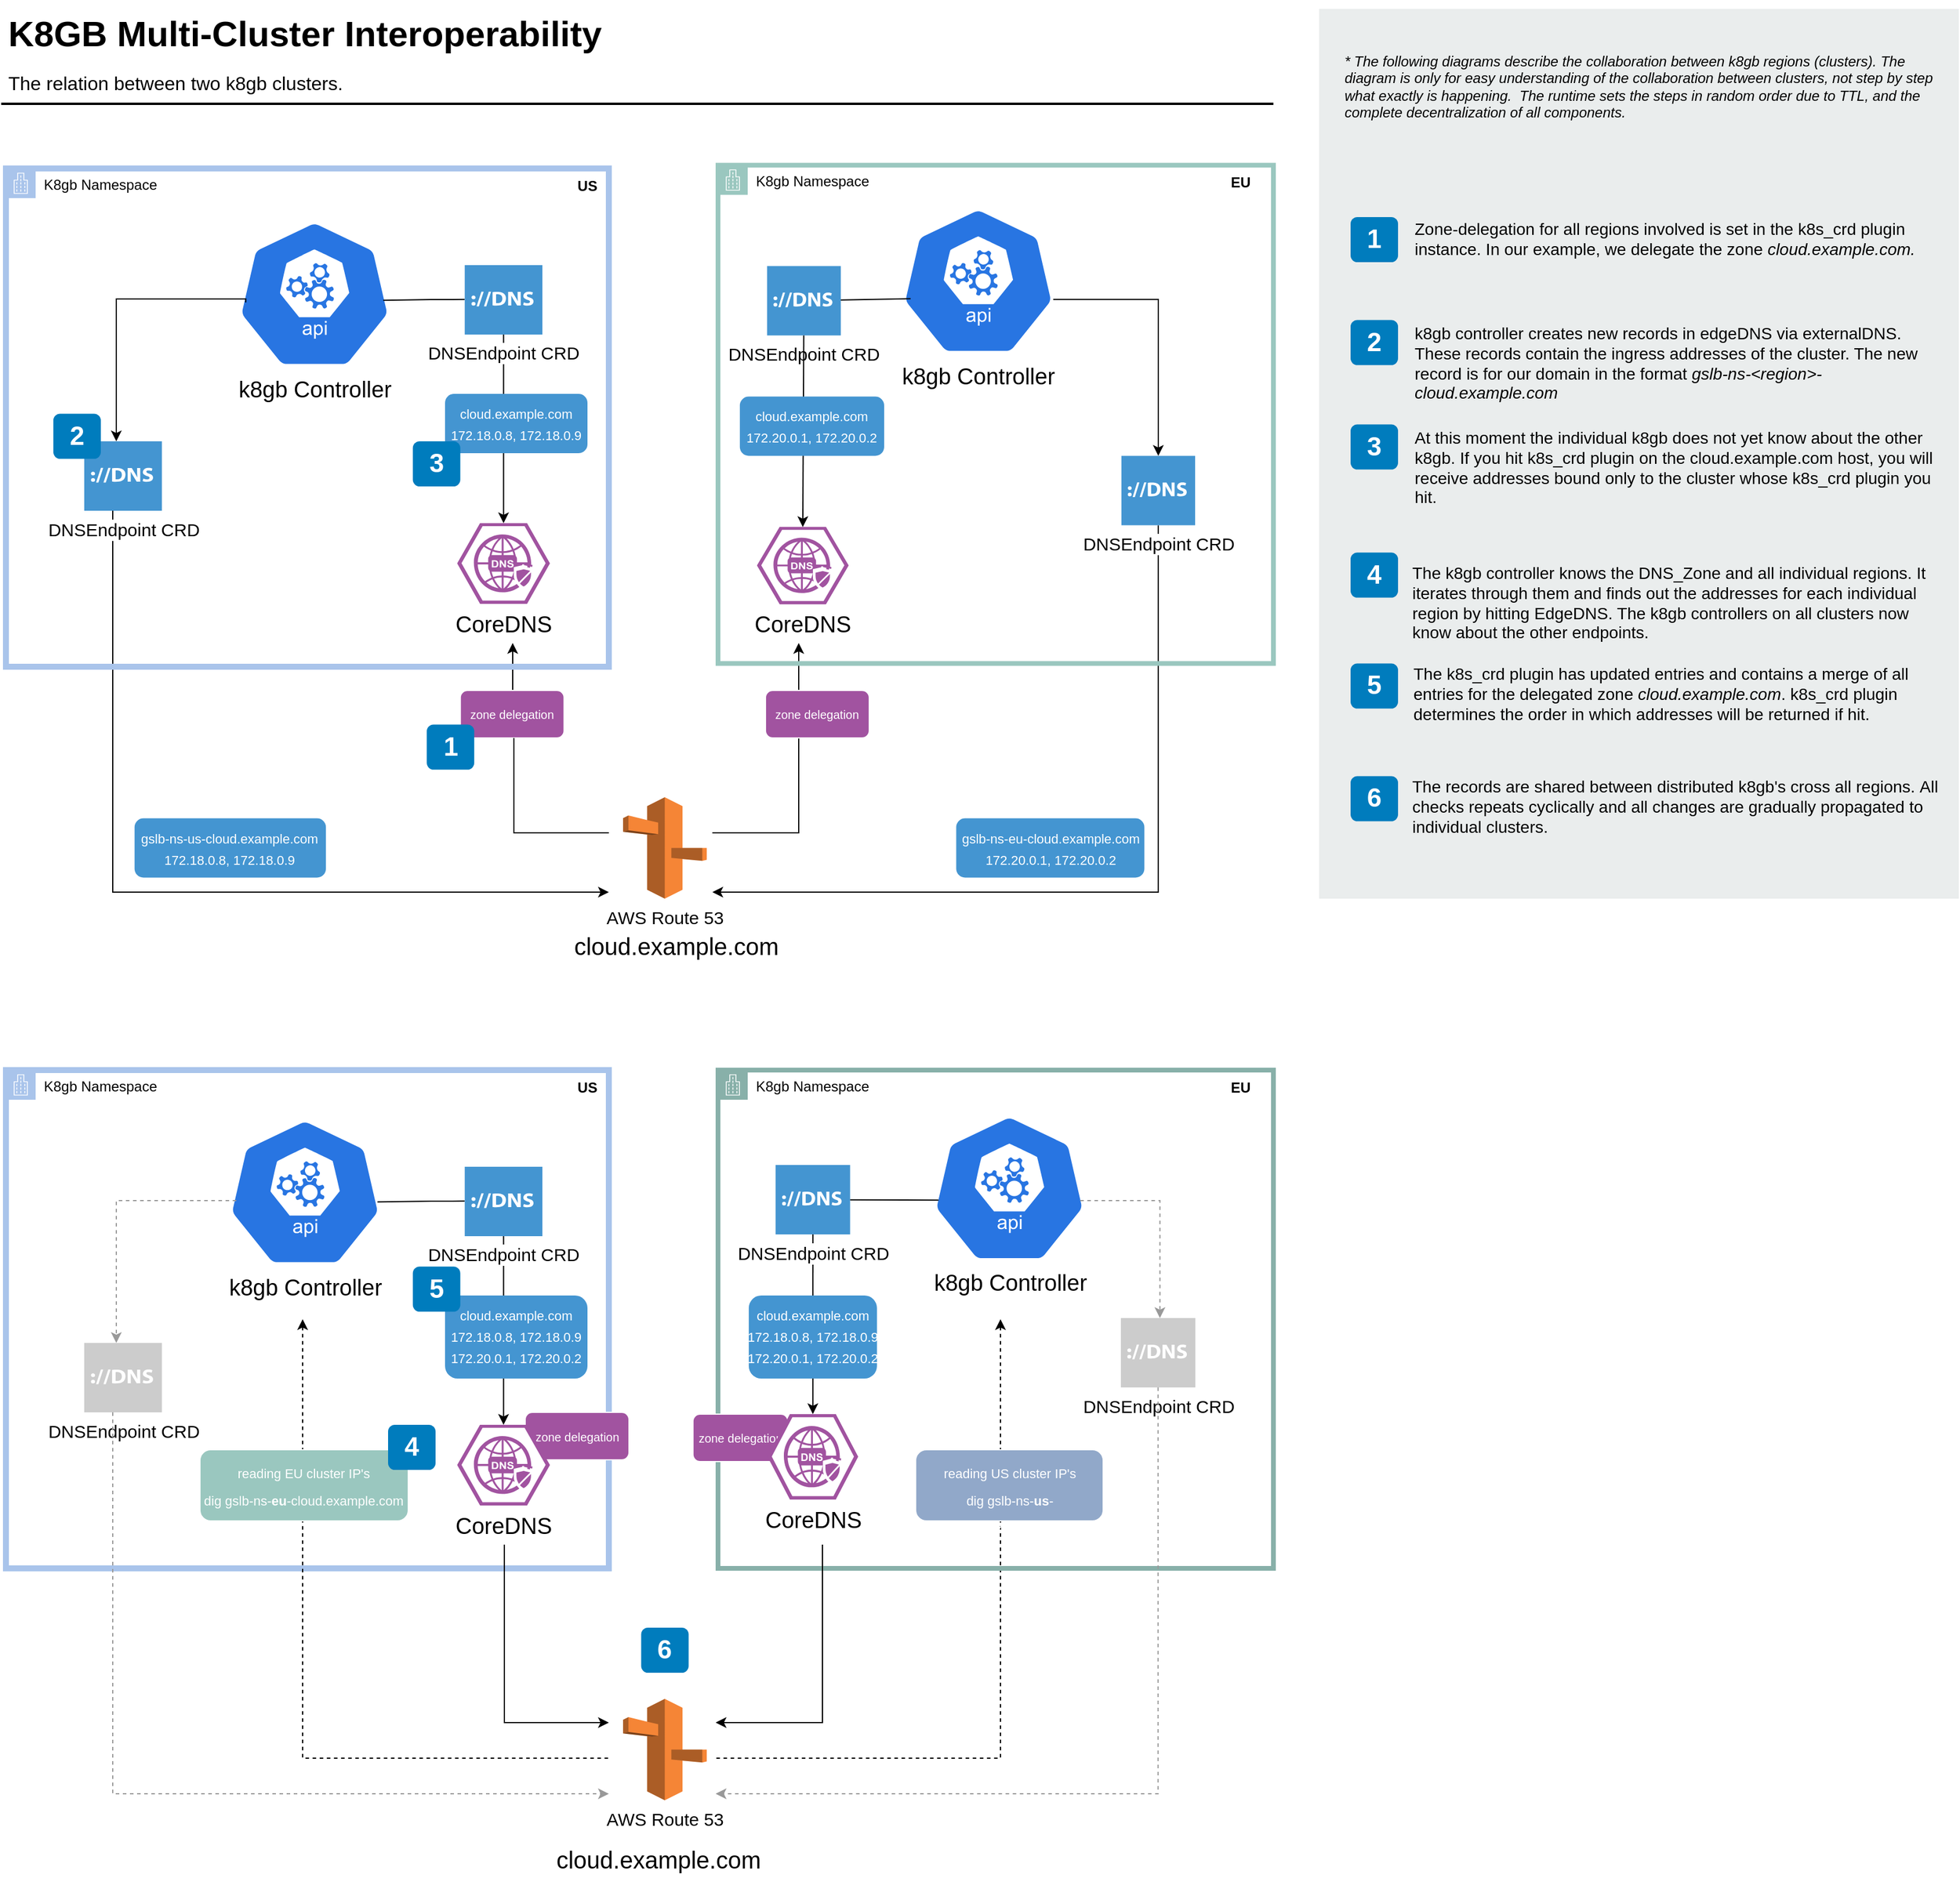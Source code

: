 <mxfile version="20.3.6" type="google"><diagram id="7bhlGoWqvrQKA0pMMA4h" name="Stránka-1"><mxGraphModel grid="1" page="1" gridSize="10" guides="1" tooltips="1" connect="1" arrows="1" fold="1" pageScale="1" pageWidth="827" pageHeight="1169" math="0" shadow="0"><root><mxCell id="0"/><mxCell id="1" parent="0"/><mxCell id="eOzvKHW5NJNPLdtHM0p0-42" style="edgeStyle=orthogonalEdgeStyle;rounded=0;orthogonalLoop=1;jettySize=auto;html=1;fontSize=11;fontColor=#FFFFFF;dashed=1;startArrow=classic;startFill=1;endArrow=none;endFill=0;" edge="1" parent="1"><mxGeometry relative="1" as="geometry"><mxPoint x="610" y="1540" as="targetPoint"/><mxPoint x="850" y="1170" as="sourcePoint"/><Array as="points"><mxPoint x="850" y="1170"/><mxPoint x="850" y="1540"/></Array></mxGeometry></mxCell><UserObject label="K8gb Namespace" link="k8gb-components.drawio" id="eOzvKHW5NJNPLdtHM0p0-43"><mxCell style="points=[[0,0],[0.25,0],[0.5,0],[0.75,0],[1,0],[1,0.25],[1,0.5],[1,0.75],[1,1],[0.75,1],[0.5,1],[0.25,1],[0,1],[0,0.75],[0,0.5],[0,0.25]];outlineConnect=0;html=1;whiteSpace=wrap;fontSize=12;fontStyle=0;shape=mxgraph.aws4.group;grIcon=mxgraph.aws4.group_corporate_data_center;fillColor=none;verticalAlign=top;align=left;spacingLeft=30;dashed=0;strokeColor=#88B0A9;strokeWidth=4;" vertex="1" parent="1"><mxGeometry x="612" y="960" width="468" height="420" as="geometry"/></mxCell></UserObject><mxCell id="eOzvKHW5NJNPLdtHM0p0-47" value="&lt;font color=&quot;#ffffff&quot; style=&quot;font-size: 10px;&quot;&gt;zone delegation&lt;br&gt;&lt;br&gt;&lt;/font&gt;" style="rounded=1;whiteSpace=wrap;html=1;fontSize=19;verticalAlign=top;fillColor=#A153A0;strokeColor=#ffffff;" vertex="1" parent="eOzvKHW5NJNPLdtHM0p0-43"><mxGeometry x="-21.114" y="290" width="80.044" height="40" as="geometry"/></mxCell><mxCell id="eOzvKHW5NJNPLdtHM0p0-41" value="" style="edgeStyle=none;rounded=0;orthogonalLoop=1;jettySize=auto;html=1;entryX=0.5;entryY=0;entryDx=0;entryDy=0;entryPerimeter=0;startArrow=none;" edge="1" parent="eOzvKHW5NJNPLdtHM0p0-43" source="eOzvKHW5NJNPLdtHM0p0-55" target="eOzvKHW5NJNPLdtHM0p0-48"><mxGeometry relative="1" as="geometry"><Array as="points"/><mxPoint x="173.707" y="100" as="sourcePoint"/></mxGeometry></mxCell><mxCell id="eOzvKHW5NJNPLdtHM0p0-44" value="&lt;b&gt;EU&lt;/b&gt;" style="text;html=1;strokeColor=none;fillColor=none;align=center;verticalAlign=middle;whiteSpace=wrap;rounded=0;" vertex="1" parent="eOzvKHW5NJNPLdtHM0p0-43"><mxGeometry x="413.081" width="54.919" height="30" as="geometry"/></mxCell><mxCell id="eOzvKHW5NJNPLdtHM0p0-45" value="&lt;span style=&quot;color: rgb(255, 255, 255); font-size: 11px;&quot;&gt;cloud.example.com&lt;/span&gt;&lt;br style=&quot;color: rgb(255, 255, 255); font-size: 11px;&quot;&gt;&lt;span style=&quot;color: rgb(255, 255, 255); font-size: 11px;&quot;&gt;172.18.0.8,&amp;nbsp;172.18.0.9&lt;/span&gt;&lt;br style=&quot;color: rgb(255, 255, 255); font-size: 11px;&quot;&gt;&lt;span style=&quot;color: rgb(255, 255, 255); font-size: 11px;&quot;&gt;172.20.0.1,&amp;nbsp;172.20.0.2&lt;/span&gt;" style="rounded=1;whiteSpace=wrap;html=1;fontSize=15;verticalAlign=top;fillColor=#4495D1;strokeColor=none;fontColor=#000000;shadow=0;dashed=0;" vertex="1" parent="eOzvKHW5NJNPLdtHM0p0-43"><mxGeometry x="25.925" y="190" width="108.0" height="70" as="geometry"/></mxCell><mxCell id="eOzvKHW5NJNPLdtHM0p0-48" value="CoreDNS" style="verticalLabelPosition=bottom;html=1;fillColor=#A153A0;strokeColor=#ffffff;verticalAlign=top;align=center;points=[[0,0.5,0],[0.125,0.25,0],[0.25,0,0],[0.5,0,0],[0.75,0,0],[0.875,0.25,0],[1,0.5,0],[0.875,0.75,0],[0.75,1,0],[0.5,1,0],[0.125,0.75,0]];pointerEvents=1;shape=mxgraph.cisco_safe.compositeIcon;bgIcon=mxgraph.cisco_safe.design.blank_device;resIcon=mxgraph.cisco_safe.design.secure_dns_2;fontSize=19;" vertex="1" parent="eOzvKHW5NJNPLdtHM0p0-43"><mxGeometry x="41.814" y="290" width="76.21" height="72.03" as="geometry"/></mxCell><mxCell id="eOzvKHW5NJNPLdtHM0p0-55" value="DNSEndpoint CRD" style="shadow=0;dashed=0;html=1;strokeColor=none;fillColor=#4495D1;labelPosition=center;verticalLabelPosition=bottom;verticalAlign=top;align=center;outlineConnect=0;shape=mxgraph.veeam.dns;fontSize=15;fontColor=#000000;labelBackgroundColor=default;" vertex="1" parent="eOzvKHW5NJNPLdtHM0p0-43"><mxGeometry x="48.542" y="80" width="62.765" height="58.5" as="geometry"/></mxCell><mxCell id="eOzvKHW5NJNPLdtHM0p0-50" value="k8gb Controller" style="html=1;dashed=0;whitespace=wrap;fillColor=#2875E2;strokeColor=#ffffff;points=[[0.005,0.63,0],[0.1,0.2,0],[0.9,0.2,0],[0.5,0,0],[0.995,0.63,0],[0.72,0.99,0],[0.5,1,0],[0.28,0.99,0]];shape=mxgraph.kubernetes.icon;prIcon=api;fontSize=19;verticalAlign=top;labelPosition=center;verticalLabelPosition=bottom;align=center;" vertex="1" parent="eOzvKHW5NJNPLdtHM0p0-43"><mxGeometry x="151.633" y="37.0" width="187.814" height="125.25" as="geometry"/></mxCell><mxCell id="eOzvKHW5NJNPLdtHM0p0-56" value="" style="edgeStyle=none;rounded=0;orthogonalLoop=1;jettySize=auto;html=1;exitX=0.182;exitY=0.58;exitDx=0;exitDy=0;exitPerimeter=0;endArrow=none;" edge="1" parent="eOzvKHW5NJNPLdtHM0p0-43" source="eOzvKHW5NJNPLdtHM0p0-50" target="eOzvKHW5NJNPLdtHM0p0-55"><mxGeometry relative="1" as="geometry"><Array as="points"/><mxPoint x="280.157" y="123.03" as="sourcePoint"/><mxPoint x="181.384" y="266" as="targetPoint"/></mxGeometry></mxCell><mxCell id="eOzvKHW5NJNPLdtHM0p0-53" value="&lt;meta charset=&quot;utf-8&quot;&gt;&lt;span style=&quot;color: rgb(0, 0, 0); font-family: Helvetica; font-size: 15px; font-style: normal; font-variant-ligatures: normal; font-variant-caps: normal; font-weight: 400; letter-spacing: normal; orphans: 2; text-align: center; text-indent: 0px; text-transform: none; widows: 2; word-spacing: 0px; -webkit-text-stroke-width: 0px; text-decoration-thickness: initial; text-decoration-style: initial; text-decoration-color: initial; float: none; display: inline !important;&quot;&gt;DNSEndpoint CRD&lt;/span&gt;" style="shadow=0;dashed=0;html=1;strokeColor=none;fillColor=#CCCCCC;labelPosition=center;verticalLabelPosition=bottom;verticalAlign=top;align=center;outlineConnect=0;shape=mxgraph.veeam.dns;fontSize=15;fontColor=#000000;labelBackgroundColor=default;" vertex="1" parent="eOzvKHW5NJNPLdtHM0p0-43"><mxGeometry x="339.448" y="209" width="62.765" height="58.5" as="geometry"/></mxCell><mxCell id="eOzvKHW5NJNPLdtHM0p0-49" style="edgeStyle=orthogonalEdgeStyle;rounded=0;orthogonalLoop=1;jettySize=auto;html=1;endArrow=classic;endFill=1;strokeColor=#999999;fontSize=15;fontColor=#000000;dashed=1;" edge="1" parent="eOzvKHW5NJNPLdtHM0p0-43" target="eOzvKHW5NJNPLdtHM0p0-53"><mxGeometry relative="1" as="geometry"><mxPoint x="305.186" y="110" as="sourcePoint"/><mxPoint x="496.158" y="-17.5" as="targetPoint"/><Array as="points"><mxPoint x="305.186" y="110"/><mxPoint x="372.365" y="110"/></Array></mxGeometry></mxCell><mxCell id="eOzvKHW5NJNPLdtHM0p0-46" value="&lt;span style=&quot;color: rgb(255, 255, 255); font-size: 11px;&quot;&gt;reading US cluster IP's&lt;br&gt;dig gslb-ns-&lt;b&gt;us&lt;/b&gt;-cloud.example.com&lt;/span&gt;" style="rounded=1;whiteSpace=wrap;html=1;fontSize=19;verticalAlign=top;fillColor=#91A8C9;strokeColor=#ffffff;dashed=0;" vertex="1" parent="eOzvKHW5NJNPLdtHM0p0-43"><mxGeometry x="166.534" y="320" width="158.013" height="60" as="geometry"/></mxCell><mxCell id="eOzvKHW5NJNPLdtHM0p0-27" style="edgeStyle=orthogonalEdgeStyle;rounded=0;orthogonalLoop=1;jettySize=auto;html=1;endArrow=classic;endFill=1;strokeColor=#000000;fontSize=15;fontColor=#000000;startArrow=none;startFill=0;" edge="1" parent="1"><mxGeometry relative="1" as="geometry"><mxPoint x="439" y="640" as="sourcePoint"/><mxPoint x="439.0" y="600" as="targetPoint"/><Array as="points"><mxPoint x="439" y="620"/><mxPoint x="439" y="620"/></Array></mxGeometry></mxCell><mxCell id="eOzvKHW5NJNPLdtHM0p0-16" style="edgeStyle=orthogonalEdgeStyle;rounded=0;orthogonalLoop=1;jettySize=auto;html=1;endArrow=classic;endFill=1;strokeColor=#000000;fontSize=15;fontColor=#000000;" edge="1" parent="1" source="eOzvKHW5NJNPLdtHM0p0-15"><mxGeometry relative="1" as="geometry"><Array as="points"><mxPoint x="983" y="810"/></Array><mxPoint x="915.25" y="507.66" as="sourcePoint"/><mxPoint x="607.25" y="810" as="targetPoint"/></mxGeometry></mxCell><mxCell id="eOzvKHW5NJNPLdtHM0p0-28" style="edgeStyle=orthogonalEdgeStyle;rounded=0;orthogonalLoop=1;jettySize=auto;html=1;endArrow=classic;endFill=1;strokeColor=#000000;fontSize=15;fontColor=#000000;" edge="1" parent="1" source="eOzvKHW5NJNPLdtHM0p0-23"><mxGeometry relative="1" as="geometry"><mxPoint x="280" y="507.66" as="sourcePoint"/><mxPoint x="520" y="810" as="targetPoint"/><Array as="points"><mxPoint x="102" y="810"/><mxPoint x="520" y="810"/></Array></mxGeometry></mxCell><mxCell id="eOzvKHW5NJNPLdtHM0p0-33" value="" style="edgeStyle=orthogonalEdgeStyle;rounded=0;orthogonalLoop=1;jettySize=auto;html=1;endArrow=classic;endFill=1;strokeColor=#000000;fontSize=15;fontColor=#000000;startArrow=none;startFill=0;" edge="1" parent="1"><mxGeometry relative="1" as="geometry"><mxPoint x="607.25" y="760" as="sourcePoint"/><mxPoint x="680" y="600" as="targetPoint"/><Array as="points"><mxPoint x="680" y="760"/><mxPoint x="680" y="600"/></Array></mxGeometry></mxCell><UserObject label="K8gb Namespace" link="k8gb-components.drawio" id="eOzvKHW5NJNPLdtHM0p0-9"><mxCell style="points=[[0,0],[0.25,0],[0.5,0],[0.75,0],[1,0],[1,0.25],[1,0.5],[1,0.75],[1,1],[0.75,1],[0.5,1],[0.25,1],[0,1],[0,0.75],[0,0.5],[0,0.25]];outlineConnect=0;html=1;whiteSpace=wrap;fontSize=12;fontStyle=0;shape=mxgraph.aws4.group;grIcon=mxgraph.aws4.group_corporate_data_center;fillColor=none;verticalAlign=top;align=left;spacingLeft=30;dashed=0;strokeColor=#9AC7BF;strokeWidth=4;" vertex="1" parent="1"><mxGeometry x="612" y="197.25" width="468" height="420" as="geometry"/></mxCell></UserObject><mxCell id="eOzvKHW5NJNPLdtHM0p0-10" value="CoreDNS" style="verticalLabelPosition=bottom;html=1;fillColor=#A153A0;strokeColor=#ffffff;verticalAlign=top;align=center;points=[[0,0.5,0],[0.125,0.25,0],[0.25,0,0],[0.5,0,0],[0.75,0,0],[0.875,0.25,0],[1,0.5,0],[0.875,0.75,0],[0.75,1,0],[0.5,1,0],[0.125,0.75,0]];pointerEvents=1;shape=mxgraph.cisco_safe.compositeIcon;bgIcon=mxgraph.cisco_safe.design.blank_device;resIcon=mxgraph.cisco_safe.design.secure_dns_2;fontSize=19;" vertex="1" parent="eOzvKHW5NJNPLdtHM0p0-9"><mxGeometry x="32.89" y="305" width="77.11" height="65" as="geometry"/></mxCell><mxCell id="eOzvKHW5NJNPLdtHM0p0-11" value="&lt;b&gt;EU&lt;/b&gt;" style="text;html=1;strokeColor=none;fillColor=none;align=center;verticalAlign=middle;whiteSpace=wrap;rounded=0;" vertex="1" parent="eOzvKHW5NJNPLdtHM0p0-9"><mxGeometry x="413.081" width="54.919" height="30" as="geometry"/></mxCell><mxCell id="eOzvKHW5NJNPLdtHM0p0-17" value="DNSEndpoint CRD" style="shadow=0;dashed=0;html=1;strokeColor=none;fillColor=#4495D1;labelPosition=center;verticalLabelPosition=bottom;verticalAlign=top;align=center;outlineConnect=0;shape=mxgraph.veeam.dns;fontSize=15;fontColor=#000000;labelBackgroundColor=default;" vertex="1" parent="eOzvKHW5NJNPLdtHM0p0-9"><mxGeometry x="41.35" y="85" width="62.096" height="58.5" as="geometry"/></mxCell><mxCell id="eOzvKHW5NJNPLdtHM0p0-7" value="" style="edgeStyle=none;rounded=0;orthogonalLoop=1;jettySize=auto;html=1;entryX=0.5;entryY=0;entryDx=0;entryDy=0;entryPerimeter=0;startArrow=none;" edge="1" parent="eOzvKHW5NJNPLdtHM0p0-9" source="eOzvKHW5NJNPLdtHM0p0-17" target="eOzvKHW5NJNPLdtHM0p0-10"><mxGeometry relative="1" as="geometry"><Array as="points"/><mxPoint x="72.398" y="105" as="sourcePoint"/></mxGeometry></mxCell><mxCell id="eOzvKHW5NJNPLdtHM0p0-13" value="k8gb Controller" style="html=1;dashed=0;whitespace=wrap;fillColor=#2875E2;strokeColor=#ffffff;points=[[0.005,0.63,0],[0.1,0.2,0],[0.9,0.2,0],[0.5,0,0],[0.995,0.63,0],[0.72,0.99,0],[0.5,1,0],[0.28,0.99,0]];shape=mxgraph.kubernetes.icon;prIcon=api;fontSize=19;verticalAlign=top;labelPosition=center;verticalLabelPosition=bottom;align=center;" vertex="1" parent="eOzvKHW5NJNPLdtHM0p0-9"><mxGeometry x="126.395" y="35.0" width="185.814" height="125.25" as="geometry"/></mxCell><mxCell id="eOzvKHW5NJNPLdtHM0p0-18" value="" style="edgeStyle=none;rounded=0;orthogonalLoop=1;jettySize=auto;html=1;exitX=0.193;exitY=0.619;exitDx=0;exitDy=0;exitPerimeter=0;endArrow=none;" edge="1" parent="eOzvKHW5NJNPLdtHM0p0-9" source="eOzvKHW5NJNPLdtHM0p0-13" target="eOzvKHW5NJNPLdtHM0p0-17"><mxGeometry relative="1" as="geometry"><Array as="points"/><mxPoint x="170.119" y="128.03" as="sourcePoint"/><mxPoint x="72.398" y="271" as="targetPoint"/></mxGeometry></mxCell><mxCell id="eOzvKHW5NJNPLdtHM0p0-15" value="&lt;meta charset=&quot;utf-8&quot;&gt;&lt;span style=&quot;color: rgb(0, 0, 0); font-family: Helvetica; font-size: 15px; font-style: normal; font-variant-ligatures: normal; font-variant-caps: normal; font-weight: 400; letter-spacing: normal; orphans: 2; text-align: center; text-indent: 0px; text-transform: none; widows: 2; word-spacing: 0px; -webkit-text-stroke-width: 0px; text-decoration-thickness: initial; text-decoration-style: initial; text-decoration-color: initial; float: none; display: inline !important;&quot;&gt;DNSEndpoint CRD&lt;/span&gt;" style="shadow=0;dashed=0;html=1;strokeColor=none;fillColor=#4495D1;labelPosition=center;verticalLabelPosition=bottom;verticalAlign=top;align=center;outlineConnect=0;shape=mxgraph.veeam.dns;fontSize=15;fontColor=#000000;labelBackgroundColor=default;" vertex="1" parent="eOzvKHW5NJNPLdtHM0p0-9"><mxGeometry x="339.915" y="245" width="62.096" height="58.5" as="geometry"/></mxCell><mxCell id="eOzvKHW5NJNPLdtHM0p0-8" style="edgeStyle=orthogonalEdgeStyle;rounded=0;orthogonalLoop=1;jettySize=auto;html=1;endArrow=classic;endFill=1;strokeColor=#000000;fontSize=15;fontColor=#000000;exitX=0.84;exitY=0.624;exitDx=0;exitDy=0;exitPerimeter=0;" edge="1" parent="eOzvKHW5NJNPLdtHM0p0-9" source="eOzvKHW5NJNPLdtHM0p0-13" target="eOzvKHW5NJNPLdtHM0p0-15"><mxGeometry relative="1" as="geometry"><mxPoint x="339.915" y="112.75" as="sourcePoint"/><mxPoint x="438.889" y="-14.75" as="targetPoint"/><Array as="points"><mxPoint x="371" y="113"/></Array></mxGeometry></mxCell><mxCell id="eOzvKHW5NJNPLdtHM0p0-12" value="&lt;span style=&quot;color: rgb(255, 255, 255); font-size: 11px;&quot;&gt;cloud.example.com&lt;/span&gt;&lt;br style=&quot;color: rgb(255, 255, 255); font-size: 11px;&quot;&gt;&lt;span style=&quot;color: rgb(255, 255, 255); font-size: 11px;&quot;&gt;172.20.0.1,&amp;nbsp;172.20.0.2&lt;/span&gt;" style="rounded=1;whiteSpace=wrap;html=1;fontSize=15;verticalAlign=top;fillColor=#4495D1;strokeColor=none;fontColor=#000000;shadow=0;dashed=0;" vertex="1" parent="eOzvKHW5NJNPLdtHM0p0-9"><mxGeometry x="18.4" y="195" width="121.6" height="50" as="geometry"/></mxCell><mxCell id="eOzvKHW5NJNPLdtHM0p0-1" value="K8GB Multi-Cluster Interoperability" style="text;html=1;resizable=0;points=[];autosize=1;align=left;verticalAlign=top;spacingTop=-4;fontSize=30;fontStyle=1" vertex="1" parent="1"><mxGeometry x="12" y="65.5" width="520" height="40" as="geometry"/></mxCell><mxCell id="eOzvKHW5NJNPLdtHM0p0-2" value="The relation between two k8gb clusters." style="text;html=1;resizable=0;points=[];autosize=1;align=left;verticalAlign=top;spacingTop=-4;fontSize=16" vertex="1" parent="1"><mxGeometry x="12" y="115.5" width="310" height="30" as="geometry"/></mxCell><mxCell id="eOzvKHW5NJNPLdtHM0p0-3" value="" style="line;strokeWidth=2;html=1;fontSize=14;" vertex="1" parent="1"><mxGeometry x="8" y="140.5" width="1072" height="10" as="geometry"/></mxCell><mxCell id="eOzvKHW5NJNPLdtHM0p0-14" value="AWS Route 53" style="outlineConnect=0;dashed=0;verticalLabelPosition=bottom;verticalAlign=top;align=center;html=1;shape=mxgraph.aws3.route_53;fillColor=#F58536;gradientColor=none;fontSize=15;fontColor=#000000;" vertex="1" parent="1"><mxGeometry x="532" y="730" width="70.5" height="85.5" as="geometry"/></mxCell><UserObject label="K8gb Namespace" link="k8gb-components.drawio" id="eOzvKHW5NJNPLdtHM0p0-19"><mxCell style="points=[[0,0],[0.25,0],[0.5,0],[0.75,0],[1,0],[1,0.25],[1,0.5],[1,0.75],[1,1],[0.75,1],[0.5,1],[0.25,1],[0,1],[0,0.75],[0,0.5],[0,0.25]];outlineConnect=0;html=1;whiteSpace=wrap;fontSize=12;fontStyle=0;shape=mxgraph.aws4.group;grIcon=mxgraph.aws4.group_corporate_data_center;fillColor=none;verticalAlign=top;align=left;spacingLeft=30;dashed=0;strokeColor=#A9C4EB;strokeWidth=5;" vertex="1" parent="1"><mxGeometry x="12" y="200" width="508" height="420" as="geometry"/></mxCell></UserObject><mxCell id="eOzvKHW5NJNPLdtHM0p0-20" value="k8gb Controller" style="html=1;dashed=0;whitespace=wrap;fillColor=#2875E2;strokeColor=#ffffff;points=[[0.005,0.63,0],[0.1,0.2,0],[0.9,0.2,0],[0.5,0,0],[0.995,0.63,0],[0.72,0.99,0],[0.5,1,0],[0.28,0.99,0]];shape=mxgraph.kubernetes.icon;prIcon=api;fontSize=19;verticalAlign=top;labelPosition=center;verticalLabelPosition=bottom;align=center;" vertex="1" parent="1"><mxGeometry x="174.15" y="243.25" width="195.7" height="125.25" as="geometry"/></mxCell><mxCell id="eOzvKHW5NJNPLdtHM0p0-21" value="CoreDNS" style="verticalLabelPosition=bottom;html=1;fillColor=#A153A0;strokeColor=#ffffff;verticalAlign=top;align=center;points=[[0,0.5,0],[0.125,0.25,0],[0.25,0,0],[0.5,0,0],[0.75,0,0],[0.875,0.25,0],[1,0.5,0],[0.875,0.75,0],[0.75,1,0],[0.5,1,0],[0.125,0.75,0]];pointerEvents=1;shape=mxgraph.cisco_safe.compositeIcon;bgIcon=mxgraph.cisco_safe.design.blank_device;resIcon=mxgraph.cisco_safe.design.secure_dns_2;fontSize=19;" vertex="1" parent="1"><mxGeometry x="392.3" y="499" width="78" height="68" as="geometry"/></mxCell><mxCell id="eOzvKHW5NJNPLdtHM0p0-22" value="" style="edgeStyle=none;rounded=0;orthogonalLoop=1;jettySize=auto;html=1;entryX=0.5;entryY=0;entryDx=0;entryDy=0;entryPerimeter=0;startArrow=none;endArrow=classic;endFill=1;" edge="1" parent="1" source="eOzvKHW5NJNPLdtHM0p0-25" target="eOzvKHW5NJNPLdtHM0p0-21"><mxGeometry relative="1" as="geometry"><Array as="points"/><mxPoint x="431.3" y="291.5" as="sourcePoint"/></mxGeometry></mxCell><mxCell id="eOzvKHW5NJNPLdtHM0p0-23" value="&lt;meta charset=&quot;utf-8&quot;&gt;&lt;span style=&quot;color: rgb(0, 0, 0); font-family: Helvetica; font-size: 15px; font-style: normal; font-variant-ligatures: normal; font-variant-caps: normal; font-weight: 400; letter-spacing: normal; orphans: 2; text-align: center; text-indent: 0px; text-transform: none; widows: 2; word-spacing: 0px; -webkit-text-stroke-width: 0px; text-decoration-thickness: initial; text-decoration-style: initial; text-decoration-color: initial; float: none; display: inline !important;&quot;&gt;DNSEndpoint CRD&lt;/span&gt;" style="shadow=0;dashed=0;html=1;strokeColor=none;fillColor=#4495D1;labelPosition=center;verticalLabelPosition=bottom;verticalAlign=top;align=center;outlineConnect=0;shape=mxgraph.veeam.dns;fontSize=15;fontColor=#000000;labelBackgroundColor=default;" vertex="1" parent="1"><mxGeometry x="78" y="430" width="65.4" height="58.5" as="geometry"/></mxCell><mxCell id="eOzvKHW5NJNPLdtHM0p0-24" style="edgeStyle=orthogonalEdgeStyle;rounded=0;orthogonalLoop=1;jettySize=auto;html=1;endArrow=classic;endFill=1;strokeColor=#000000;fontSize=15;fontColor=#000000;exitX=0.204;exitY=0.556;exitDx=0;exitDy=0;exitPerimeter=0;" edge="1" parent="1" source="eOzvKHW5NJNPLdtHM0p0-20" target="eOzvKHW5NJNPLdtHM0p0-23"><mxGeometry relative="1" as="geometry"><mxPoint x="62" y="40" as="sourcePoint"/><mxPoint x="438.99" y="182.5" as="targetPoint"/><Array as="points"><mxPoint x="105" y="310"/></Array></mxGeometry></mxCell><mxCell id="eOzvKHW5NJNPLdtHM0p0-25" value="DNSEndpoint CRD" style="shadow=0;dashed=0;html=1;strokeColor=none;fillColor=#4495D1;labelPosition=center;verticalLabelPosition=bottom;verticalAlign=top;align=center;outlineConnect=0;shape=mxgraph.veeam.dns;fontSize=15;fontColor=#000000;labelBackgroundColor=default;" vertex="1" parent="1"><mxGeometry x="398.6" y="281.5" width="65.4" height="58.5" as="geometry"/></mxCell><mxCell id="eOzvKHW5NJNPLdtHM0p0-26" value="" style="edgeStyle=none;rounded=0;orthogonalLoop=1;jettySize=auto;html=1;exitX=0.193;exitY=0.619;exitDx=0;exitDy=0;exitPerimeter=0;endArrow=none;entryX=0.796;entryY=0.542;entryDx=0;entryDy=0;entryPerimeter=0;" edge="1" parent="1" target="eOzvKHW5NJNPLdtHM0p0-20"><mxGeometry relative="1" as="geometry"><Array as="points"><mxPoint x="370.3" y="310.5"/></Array><mxPoint x="398.47" y="310.41" as="sourcePoint"/><mxPoint x="342.0" y="311.08" as="targetPoint"/></mxGeometry></mxCell><mxCell id="eOzvKHW5NJNPLdtHM0p0-29" value="&lt;font color=&quot;#ffffff&quot; style=&quot;font-size: 10px;&quot;&gt;zone delegation&lt;br&gt;&lt;br&gt;&lt;/font&gt;" style="rounded=1;whiteSpace=wrap;html=1;fontSize=19;verticalAlign=top;fillColor=#A153A0;strokeColor=#ffffff;" vertex="1" parent="1"><mxGeometry x="394.85" y="640" width="87.45" height="40" as="geometry"/></mxCell><mxCell id="eOzvKHW5NJNPLdtHM0p0-30" value="" style="edgeStyle=orthogonalEdgeStyle;rounded=0;orthogonalLoop=1;jettySize=auto;html=1;endArrow=none;endFill=1;strokeColor=#000000;fontSize=15;fontColor=#000000;startArrow=none;startFill=0;" edge="1" parent="1" target="eOzvKHW5NJNPLdtHM0p0-29"><mxGeometry relative="1" as="geometry"><mxPoint x="520" y="760" as="sourcePoint"/><mxPoint x="402.0" y="560" as="targetPoint"/><Array as="points"><mxPoint x="440" y="760"/></Array></mxGeometry></mxCell><mxCell id="eOzvKHW5NJNPLdtHM0p0-31" value="&lt;span style=&quot;color: rgb(255, 255, 255); font-size: 11px;&quot;&gt;cloud.example.com&lt;/span&gt;&lt;br style=&quot;color: rgb(255, 255, 255); font-size: 11px;&quot;&gt;&lt;span style=&quot;color: rgb(255, 255, 255); font-size: 11px;&quot;&gt;172.18.0.8,&amp;nbsp;172.18.0.9&lt;/span&gt;&lt;br style=&quot;color: rgb(255, 255, 255); font-size: 11px;&quot;&gt;" style="rounded=1;whiteSpace=wrap;html=1;fontSize=15;verticalAlign=top;fillColor=#4495D1;strokeColor=none;fontColor=#000000;shadow=0;dashed=0;" vertex="1" parent="1"><mxGeometry x="382.0" y="390" width="120" height="50" as="geometry"/></mxCell><mxCell id="eOzvKHW5NJNPLdtHM0p0-32" value="&lt;span style=&quot;color: rgb(255, 255, 255); font-size: 11px;&quot;&gt;gslb-ns-us-cloud.example.com&lt;/span&gt;&lt;br style=&quot;color: rgb(255, 255, 255); font-size: 11px;&quot;&gt;&lt;span style=&quot;color: rgb(255, 255, 255); font-size: 11px;&quot;&gt;172.18.0.8,&amp;nbsp;172.18.0.9&lt;/span&gt;&lt;br style=&quot;color: rgb(255, 255, 255); font-size: 11px;&quot;&gt;" style="rounded=1;whiteSpace=wrap;html=1;fontSize=15;verticalAlign=top;fillColor=#4495D1;strokeColor=none;fontColor=#000000;shadow=0;dashed=0;" vertex="1" parent="1"><mxGeometry x="120.38" y="747.75" width="161.25" height="50" as="geometry"/></mxCell><mxCell id="eOzvKHW5NJNPLdtHM0p0-34" value="&lt;font color=&quot;#ffffff&quot; style=&quot;font-size: 10px;&quot;&gt;zone delegation&lt;br&gt;&lt;br&gt;&lt;/font&gt;" style="rounded=1;whiteSpace=wrap;html=1;fontSize=19;verticalAlign=top;fillColor=#A153A0;strokeColor=#ffffff;" vertex="1" parent="1"><mxGeometry x="652" y="640" width="87.45" height="40" as="geometry"/></mxCell><mxCell id="eOzvKHW5NJNPLdtHM0p0-35" value="&lt;b&gt;US&lt;/b&gt;" style="text;html=1;strokeColor=none;fillColor=none;align=center;verticalAlign=middle;whiteSpace=wrap;rounded=0;" vertex="1" parent="1"><mxGeometry x="472.0" y="200" width="60" height="30" as="geometry"/></mxCell><mxCell id="eOzvKHW5NJNPLdtHM0p0-36" value="cloud.example.com" style="text;html=1;strokeColor=none;fillColor=none;align=center;verticalAlign=middle;whiteSpace=wrap;rounded=0;fontStyle=0;fontSize=20;" vertex="1" parent="1"><mxGeometry x="461.85" y="840" width="230" height="30" as="geometry"/></mxCell><mxCell id="eOzvKHW5NJNPLdtHM0p0-37" value="&lt;span style=&quot;color: rgb(255, 255, 255); font-size: 11px;&quot;&gt;gslb-ns-eu-cloud.example.com&lt;/span&gt;&lt;br style=&quot;color: rgb(255, 255, 255); font-size: 11px;&quot;&gt;&lt;span style=&quot;color: rgb(255, 255, 255); font-size: 11px;&quot;&gt;172.20.0.1,&amp;nbsp;172.20.0.2&lt;/span&gt;" style="rounded=1;whiteSpace=wrap;html=1;fontSize=15;verticalAlign=top;fillColor=#4495D1;strokeColor=none;fontColor=#000000;shadow=0;dashed=0;" vertex="1" parent="1"><mxGeometry x="812.704" y="747.75" width="158.552" height="50" as="geometry"/></mxCell><mxCell id="eOzvKHW5NJNPLdtHM0p0-38" value="1" style="rounded=1;whiteSpace=wrap;html=1;fillColor=#007CBD;strokeColor=none;fontColor=#FFFFFF;fontStyle=1;fontSize=22;labelBackgroundColor=none;" vertex="1" parent="1"><mxGeometry x="366.6" y="668.75" width="40" height="38" as="geometry"/></mxCell><mxCell id="eOzvKHW5NJNPLdtHM0p0-39" value="2" style="rounded=1;whiteSpace=wrap;html=1;fillColor=#007CBD;strokeColor=none;fontColor=#FFFFFF;fontStyle=1;fontSize=22;labelBackgroundColor=none;" vertex="1" parent="1"><mxGeometry x="51.95" y="406.75" width="40" height="38" as="geometry"/></mxCell><mxCell id="eOzvKHW5NJNPLdtHM0p0-40" value="3" style="rounded=1;whiteSpace=wrap;html=1;fillColor=#007CBD;strokeColor=none;fontColor=#FFFFFF;fontStyle=1;fontSize=22;labelBackgroundColor=none;" vertex="1" parent="1"><mxGeometry x="354.85" y="430" width="40" height="38" as="geometry"/></mxCell><mxCell id="eOzvKHW5NJNPLdtHM0p0-51" style="edgeStyle=orthogonalEdgeStyle;rounded=0;orthogonalLoop=1;jettySize=auto;html=1;endArrow=none;endFill=0;strokeColor=#000000;fontSize=15;fontColor=#000000;startArrow=classic;startFill=1;" edge="1" parent="1"><mxGeometry relative="1" as="geometry"><mxPoint x="610" y="1510" as="sourcePoint"/><Array as="points"><mxPoint x="700" y="1510"/></Array><mxPoint x="700" y="1360" as="targetPoint"/></mxGeometry></mxCell><mxCell id="eOzvKHW5NJNPLdtHM0p0-52" value="AWS Route 53" style="outlineConnect=0;dashed=0;verticalLabelPosition=bottom;verticalAlign=top;align=center;html=1;shape=mxgraph.aws3.route_53;fillColor=#F58536;gradientColor=none;fontSize=15;fontColor=#000000;" vertex="1" parent="1"><mxGeometry x="532" y="1490" width="70.5" height="85.5" as="geometry"/></mxCell><mxCell id="eOzvKHW5NJNPLdtHM0p0-54" style="edgeStyle=orthogonalEdgeStyle;rounded=0;orthogonalLoop=1;jettySize=auto;html=1;endArrow=classic;endFill=1;strokeColor=#999999;fontSize=15;fontColor=#000000;dashed=1;" edge="1" parent="1" source="eOzvKHW5NJNPLdtHM0p0-53"><mxGeometry relative="1" as="geometry"><Array as="points"><mxPoint x="983" y="1570"/></Array><mxPoint x="970" y="1267.66" as="sourcePoint"/><mxPoint x="610" y="1570" as="targetPoint"/></mxGeometry></mxCell><UserObject label="K8gb Namespace" link="k8gb-components.drawio" id="eOzvKHW5NJNPLdtHM0p0-57"><mxCell style="points=[[0,0],[0.25,0],[0.5,0],[0.75,0],[1,0],[1,0.25],[1,0.5],[1,0.75],[1,1],[0.75,1],[0.5,1],[0.25,1],[0,1],[0,0.75],[0,0.5],[0,0.25]];outlineConnect=0;html=1;whiteSpace=wrap;fontSize=12;fontStyle=0;shape=mxgraph.aws4.group;grIcon=mxgraph.aws4.group_corporate_data_center;fillColor=none;verticalAlign=top;align=left;spacingLeft=30;dashed=0;strokeColor=#A9C4EB;strokeWidth=5;" vertex="1" parent="1"><mxGeometry x="12" y="960" width="508" height="420" as="geometry"/></mxCell></UserObject><mxCell id="eOzvKHW5NJNPLdtHM0p0-58" style="edgeStyle=orthogonalEdgeStyle;rounded=0;orthogonalLoop=1;jettySize=auto;html=1;fontSize=11;fontColor=#FFFFFF;dashed=1;startArrow=classic;startFill=1;endArrow=none;endFill=0;" edge="1" parent="1"><mxGeometry relative="1" as="geometry"><mxPoint x="520" y="1540" as="targetPoint"/><mxPoint x="262.0" y="1170" as="sourcePoint"/><Array as="points"><mxPoint x="262" y="1170"/><mxPoint x="262" y="1540"/></Array></mxGeometry></mxCell><mxCell id="eOzvKHW5NJNPLdtHM0p0-59" value="k8gb Controller" style="html=1;dashed=0;whitespace=wrap;fillColor=#2875E2;strokeColor=#ffffff;points=[[0.005,0.63,0],[0.1,0.2,0],[0.9,0.2,0],[0.5,0,0],[0.995,0.63,0],[0.72,0.99,0],[0.5,1,0],[0.28,0.99,0]];shape=mxgraph.kubernetes.icon;prIcon=api;fontSize=19;verticalAlign=top;labelPosition=center;verticalLabelPosition=bottom;align=center;" vertex="1" parent="1"><mxGeometry x="166.15" y="1000.38" width="195.7" height="125.25" as="geometry"/></mxCell><mxCell id="eOzvKHW5NJNPLdtHM0p0-60" value="" style="edgeStyle=none;rounded=0;orthogonalLoop=1;jettySize=auto;html=1;entryX=0.5;entryY=0;entryDx=0;entryDy=0;entryPerimeter=0;startArrow=none;endArrow=classic;endFill=1;" edge="1" parent="1" source="eOzvKHW5NJNPLdtHM0p0-63" target="eOzvKHW5NJNPLdtHM0p0-72"><mxGeometry relative="1" as="geometry"><Array as="points"/><mxPoint x="431.3" y="1051.5" as="sourcePoint"/></mxGeometry></mxCell><mxCell id="eOzvKHW5NJNPLdtHM0p0-61" value="&lt;meta charset=&quot;utf-8&quot;&gt;&lt;span style=&quot;color: rgb(0, 0, 0); font-family: Helvetica; font-size: 15px; font-style: normal; font-variant-ligatures: normal; font-variant-caps: normal; font-weight: 400; letter-spacing: normal; orphans: 2; text-align: center; text-indent: 0px; text-transform: none; widows: 2; word-spacing: 0px; -webkit-text-stroke-width: 0px; text-decoration-thickness: initial; text-decoration-style: initial; text-decoration-color: initial; float: none; display: inline !important;&quot;&gt;DNSEndpoint CRD&lt;/span&gt;" style="shadow=0;dashed=0;html=1;strokeColor=none;fillColor=#CCCCCC;labelPosition=center;verticalLabelPosition=bottom;verticalAlign=top;align=center;outlineConnect=0;shape=mxgraph.veeam.dns;fontSize=15;fontColor=#000000;labelBackgroundColor=default;" vertex="1" parent="1"><mxGeometry x="78" y="1190" width="65.4" height="58.5" as="geometry"/></mxCell><mxCell id="eOzvKHW5NJNPLdtHM0p0-62" style="edgeStyle=orthogonalEdgeStyle;rounded=0;orthogonalLoop=1;jettySize=auto;html=1;endArrow=classic;endFill=1;strokeColor=#999999;fontSize=15;fontColor=#000000;exitX=0.204;exitY=0.556;exitDx=0;exitDy=0;exitPerimeter=0;dashed=1;" edge="1" parent="1" source="eOzvKHW5NJNPLdtHM0p0-59" target="eOzvKHW5NJNPLdtHM0p0-61"><mxGeometry relative="1" as="geometry"><mxPoint x="62" y="800" as="sourcePoint"/><mxPoint x="438.99" y="942.5" as="targetPoint"/><Array as="points"><mxPoint x="105" y="1070"/></Array></mxGeometry></mxCell><mxCell id="eOzvKHW5NJNPLdtHM0p0-63" value="DNSEndpoint CRD" style="shadow=0;dashed=0;html=1;strokeColor=none;fillColor=#4495D1;labelPosition=center;verticalLabelPosition=bottom;verticalAlign=top;align=center;outlineConnect=0;shape=mxgraph.veeam.dns;fontSize=15;fontColor=#000000;labelBackgroundColor=default;" vertex="1" parent="1"><mxGeometry x="398.6" y="1041.5" width="65.4" height="58.5" as="geometry"/></mxCell><mxCell id="eOzvKHW5NJNPLdtHM0p0-64" value="" style="edgeStyle=none;rounded=0;orthogonalLoop=1;jettySize=auto;html=1;exitX=0.193;exitY=0.619;exitDx=0;exitDy=0;exitPerimeter=0;endArrow=none;entryX=0.812;entryY=0.565;entryDx=0;entryDy=0;entryPerimeter=0;" edge="1" parent="1" target="eOzvKHW5NJNPLdtHM0p0-59"><mxGeometry relative="1" as="geometry"><Array as="points"><mxPoint x="370.3" y="1070.5"/></Array><mxPoint x="398.47" y="1070.41" as="sourcePoint"/><mxPoint x="342.0" y="1071.08" as="targetPoint"/></mxGeometry></mxCell><mxCell id="eOzvKHW5NJNPLdtHM0p0-65" style="edgeStyle=orthogonalEdgeStyle;rounded=0;orthogonalLoop=1;jettySize=auto;html=1;endArrow=classic;endFill=1;strokeColor=#999999;fontSize=15;fontColor=#000000;dashed=1;" edge="1" parent="1" source="eOzvKHW5NJNPLdtHM0p0-61"><mxGeometry relative="1" as="geometry"><mxPoint x="280" y="1267.66" as="sourcePoint"/><mxPoint x="520" y="1570" as="targetPoint"/><Array as="points"><mxPoint x="102" y="1570"/></Array></mxGeometry></mxCell><mxCell id="eOzvKHW5NJNPLdtHM0p0-66" style="edgeStyle=orthogonalEdgeStyle;rounded=0;orthogonalLoop=1;jettySize=auto;html=1;endArrow=none;endFill=0;strokeColor=#000000;fontSize=15;fontColor=#000000;startArrow=classic;startFill=1;" edge="1" parent="1"><mxGeometry relative="1" as="geometry"><mxPoint x="520" y="1510" as="sourcePoint"/><mxPoint x="431.95" y="1360" as="targetPoint"/><Array as="points"><mxPoint x="432" y="1510"/></Array></mxGeometry></mxCell><mxCell id="eOzvKHW5NJNPLdtHM0p0-67" value="&lt;font color=&quot;#ffffff&quot; style=&quot;font-size: 10px;&quot;&gt;zone delegation&lt;br&gt;&lt;br&gt;&lt;/font&gt;" style="rounded=1;whiteSpace=wrap;html=1;fontSize=19;verticalAlign=top;fillColor=#A153A0;strokeColor=#ffffff;" vertex="1" parent="1"><mxGeometry x="449.53" y="1248.5" width="87.45" height="40" as="geometry"/></mxCell><mxCell id="eOzvKHW5NJNPLdtHM0p0-68" value="&lt;span style=&quot;color: rgb(255, 255, 255); font-size: 11px;&quot;&gt;cloud.example.com&lt;/span&gt;&lt;br style=&quot;color: rgb(255, 255, 255); font-size: 11px;&quot;&gt;&lt;span style=&quot;color: rgb(255, 255, 255); font-size: 11px;&quot;&gt;172.18.0.8,&amp;nbsp;172.18.0.9&lt;/span&gt;&lt;br style=&quot;color: rgb(255, 255, 255); font-size: 11px;&quot;&gt;&lt;span style=&quot;color: rgb(255, 255, 255); font-size: 11px;&quot;&gt;172.20.0.1,&amp;nbsp;172.20.0.2&lt;/span&gt;" style="rounded=1;whiteSpace=wrap;html=1;fontSize=15;verticalAlign=top;fillColor=#4495D1;strokeColor=none;fontColor=#000000;shadow=0;dashed=0;" vertex="1" parent="1"><mxGeometry x="382.0" y="1150" width="120" height="70" as="geometry"/></mxCell><mxCell id="eOzvKHW5NJNPLdtHM0p0-69" value="&lt;span style=&quot;color: rgb(255, 255, 255); font-size: 11px;&quot;&gt;reading EU cluster IP's&lt;br&gt;dig gslb-ns-&lt;b&gt;eu&lt;/b&gt;-cloud.example.com&lt;/span&gt;" style="rounded=1;whiteSpace=wrap;html=1;fontSize=19;verticalAlign=top;fillColor=#9AC7BF;strokeColor=#ffffff;dashed=0;" vertex="1" parent="1"><mxGeometry x="175.47" y="1280" width="175.57" height="60" as="geometry"/></mxCell><mxCell id="eOzvKHW5NJNPLdtHM0p0-70" value="&lt;b&gt;US&lt;/b&gt;" style="text;html=1;strokeColor=none;fillColor=none;align=center;verticalAlign=middle;whiteSpace=wrap;rounded=0;" vertex="1" parent="1"><mxGeometry x="472.0" y="960" width="60" height="30" as="geometry"/></mxCell><mxCell id="eOzvKHW5NJNPLdtHM0p0-71" value="cloud.example.com" style="text;html=1;strokeColor=none;fillColor=none;align=center;verticalAlign=middle;whiteSpace=wrap;rounded=0;fontStyle=0;fontSize=20;" vertex="1" parent="1"><mxGeometry x="447.0" y="1610" width="230" height="30" as="geometry"/></mxCell><mxCell id="eOzvKHW5NJNPLdtHM0p0-72" value="CoreDNS" style="verticalLabelPosition=bottom;html=1;fillColor=#A153A0;strokeColor=#ffffff;verticalAlign=top;align=center;points=[[0,0.5,0],[0.125,0.25,0],[0.25,0,0],[0.5,0,0],[0.75,0,0],[0.875,0.25,0],[1,0.5,0],[0.875,0.75,0],[0.75,1,0],[0.5,1,0],[0.125,0.75,0]];pointerEvents=1;shape=mxgraph.cisco_safe.compositeIcon;bgIcon=mxgraph.cisco_safe.design.blank_device;resIcon=mxgraph.cisco_safe.design.secure_dns_2;fontSize=19;" vertex="1" parent="1"><mxGeometry x="392.3" y="1259" width="78" height="68" as="geometry"/></mxCell><mxCell id="eOzvKHW5NJNPLdtHM0p0-73" value="4" style="rounded=1;whiteSpace=wrap;html=1;fillColor=#007CBD;strokeColor=none;fontColor=#FFFFFF;fontStyle=1;fontSize=22;labelBackgroundColor=none;" vertex="1" parent="1"><mxGeometry x="334" y="1259" width="40" height="38" as="geometry"/></mxCell><mxCell id="eOzvKHW5NJNPLdtHM0p0-74" value="5" style="rounded=1;whiteSpace=wrap;html=1;fillColor=#007CBD;strokeColor=none;fontColor=#FFFFFF;fontStyle=1;fontSize=22;labelBackgroundColor=none;" vertex="1" parent="1"><mxGeometry x="354.85" y="1125.63" width="40" height="38" as="geometry"/></mxCell><mxCell id="eOzvKHW5NJNPLdtHM0p0-75" value="6" style="rounded=1;whiteSpace=wrap;html=1;fillColor=#007CBD;strokeColor=none;fontColor=#FFFFFF;fontStyle=1;fontSize=22;labelBackgroundColor=none;" vertex="1" parent="1"><mxGeometry x="547.25" y="1430" width="40" height="38" as="geometry"/></mxCell><mxCell id="eOzvKHW5NJNPLdtHM0p0-76" value="" style="rounded=0;whiteSpace=wrap;html=1;fillColor=#EAEDED;fontSize=22;fontColor=#FFFFFF;strokeColor=none;labelBackgroundColor=none;" vertex="1" parent="1"><mxGeometry x="1118.5" y="65.5" width="539" height="750" as="geometry"/></mxCell><mxCell id="eOzvKHW5NJNPLdtHM0p0-77" value="1" style="rounded=1;whiteSpace=wrap;html=1;fillColor=#007CBD;strokeColor=none;fontColor=#FFFFFF;fontStyle=1;fontSize=22;labelBackgroundColor=none;" vertex="1" parent="1"><mxGeometry x="1145" y="241" width="40" height="38" as="geometry"/></mxCell><mxCell id="eOzvKHW5NJNPLdtHM0p0-78" value="2" style="rounded=1;whiteSpace=wrap;html=1;fillColor=#007CBD;strokeColor=none;fontColor=#FFFFFF;fontStyle=1;fontSize=22;labelBackgroundColor=none;" vertex="1" parent="1"><mxGeometry x="1145" y="327.75" width="40" height="38" as="geometry"/></mxCell><mxCell id="eOzvKHW5NJNPLdtHM0p0-79" value="3" style="rounded=1;whiteSpace=wrap;html=1;fillColor=#007CBD;strokeColor=none;fontColor=#FFFFFF;fontStyle=1;fontSize=22;labelBackgroundColor=none;" vertex="1" parent="1"><mxGeometry x="1145" y="415.75" width="40" height="38" as="geometry"/></mxCell><mxCell id="eOzvKHW5NJNPLdtHM0p0-80" value="4" style="rounded=1;whiteSpace=wrap;html=1;fillColor=#007CBD;strokeColor=none;fontColor=#FFFFFF;fontStyle=1;fontSize=22;labelBackgroundColor=none;" vertex="1" parent="1"><mxGeometry x="1145" y="523.75" width="40" height="38" as="geometry"/></mxCell><mxCell id="eOzvKHW5NJNPLdtHM0p0-81" value="Zone-delegation for all regions involved is set in the k8s_crd plugin instance. In our example, we delegate the zone &lt;i&gt;cloud.example.com.&lt;/i&gt;" style="text;html=1;align=left;verticalAlign=top;spacingTop=-4;fontSize=14;labelBackgroundColor=none;whiteSpace=wrap;" vertex="1" parent="1"><mxGeometry x="1197" y="239.5" width="450" height="50" as="geometry"/></mxCell><mxCell id="eOzvKHW5NJNPLdtHM0p0-82" value="k8gb controller creates new records in edgeDNS via externalDNS. These records contain the ingress addresses of the cluster. The new record is for our domain in the format &lt;i&gt;gslb-ns-&amp;lt;region&amp;gt;-cloud.example.com&lt;/i&gt;&amp;nbsp;" style="text;html=1;align=left;verticalAlign=top;spacingTop=-4;fontSize=14;labelBackgroundColor=none;whiteSpace=wrap;" vertex="1" parent="1"><mxGeometry x="1197" y="328.25" width="450" height="71.25" as="geometry"/></mxCell><mxCell id="eOzvKHW5NJNPLdtHM0p0-83" value="At this moment the individual k8gb does not yet know about the other k8gb.&amp;nbsp;If you hit k8s_crd plugin on the cloud.example.com host, you will receive addresses bound only to the cluster whose k8s_crd plugin you hit." style="text;html=1;align=left;verticalAlign=top;spacingTop=-4;fontSize=14;labelBackgroundColor=none;whiteSpace=wrap;" vertex="1" parent="1"><mxGeometry x="1196.5" y="416.25" width="449" height="85.25" as="geometry"/></mxCell><mxCell id="eOzvKHW5NJNPLdtHM0p0-84" value="The k8gb controller knows the DNS_Zone and all individual regions. It iterates through them and finds out the addresses for each individual region by hitting EdgeDNS. The k8gb controllers on all clusters now know about the other endpoints." style="text;html=1;align=left;verticalAlign=top;spacingTop=-4;fontSize=14;labelBackgroundColor=none;whiteSpace=wrap;" vertex="1" parent="1"><mxGeometry x="1194.5" y="530.25" width="450" height="54.25" as="geometry"/></mxCell><mxCell id="eOzvKHW5NJNPLdtHM0p0-85" value="5" style="rounded=1;whiteSpace=wrap;html=1;fillColor=#007CBD;strokeColor=none;fontColor=#FFFFFF;fontStyle=1;fontSize=22;labelBackgroundColor=none;" vertex="1" parent="1"><mxGeometry x="1145" y="617.25" width="40" height="38" as="geometry"/></mxCell><mxCell id="eOzvKHW5NJNPLdtHM0p0-86" value="The k8s_crd plugin has updated entries and contains a merge of all entries for the delegated zone &lt;i&gt;cloud.example.com&lt;/i&gt;. k8s_crd plugin determines the order in which addresses will be returned if hit." style="text;html=1;align=left;verticalAlign=top;spacingTop=-4;fontSize=14;labelBackgroundColor=none;whiteSpace=wrap;" vertex="1" parent="1"><mxGeometry x="1195.5" y="615" width="449" height="42.5" as="geometry"/></mxCell><mxCell id="eOzvKHW5NJNPLdtHM0p0-87" value="6" style="rounded=1;whiteSpace=wrap;html=1;fillColor=#007CBD;strokeColor=none;fontColor=#FFFFFF;fontStyle=1;fontSize=22;labelBackgroundColor=none;" vertex="1" parent="1"><mxGeometry x="1145" y="712.25" width="40" height="38" as="geometry"/></mxCell><mxCell id="eOzvKHW5NJNPLdtHM0p0-88" value="The records are shared between distributed k8gb's cross all regions.&amp;nbsp;All checks repeats cyclically and all changes are gradually propagated to individual clusters.&amp;nbsp;&amp;nbsp;&amp;nbsp;" style="text;html=1;align=left;verticalAlign=top;spacingTop=-4;fontSize=14;labelBackgroundColor=none;whiteSpace=wrap;" vertex="1" parent="1"><mxGeometry x="1194.5" y="710" width="449" height="42.5" as="geometry"/></mxCell><mxCell id="eOzvKHW5NJNPLdtHM0p0-89" style="edgeStyle=none;rounded=0;orthogonalLoop=1;jettySize=auto;html=1;exitX=0.5;exitY=0;exitDx=0;exitDy=0;" edge="1" parent="1" source="eOzvKHW5NJNPLdtHM0p0-76" target="eOzvKHW5NJNPLdtHM0p0-76"><mxGeometry relative="1" as="geometry"/></mxCell><mxCell id="eOzvKHW5NJNPLdtHM0p0-90" style="edgeStyle=orthogonalEdgeStyle;rounded=0;orthogonalLoop=1;jettySize=auto;html=1;exitX=0.5;exitY=1;exitDx=0;exitDy=0;dashed=1;strokeColor=#999999;startArrow=classic;startFill=1;endArrow=none;endFill=0;" edge="1" parent="1" source="eOzvKHW5NJNPLdtHM0p0-76" target="eOzvKHW5NJNPLdtHM0p0-76"><mxGeometry relative="1" as="geometry"/></mxCell><mxCell id="eOzvKHW5NJNPLdtHM0p0-91" value="&lt;i&gt;* The following diagrams describe the collaboration between k8gb regions (clusters). The diagram is only for easy understanding of the collaboration between clusters, not step by step what exactly is happening.&amp;nbsp; The runtime sets the steps in random order due to TTL, and the complete decentralization of all components.&amp;nbsp; &amp;nbsp;&amp;nbsp;&lt;/i&gt;" style="text;html=1;strokeColor=none;fillColor=none;align=left;verticalAlign=middle;whiteSpace=wrap;rounded=0;strokeWidth=5;" vertex="1" parent="1"><mxGeometry x="1138.27" y="90.5" width="499.47" height="80" as="geometry"/></mxCell></root></mxGraphModel></diagram></mxfile>